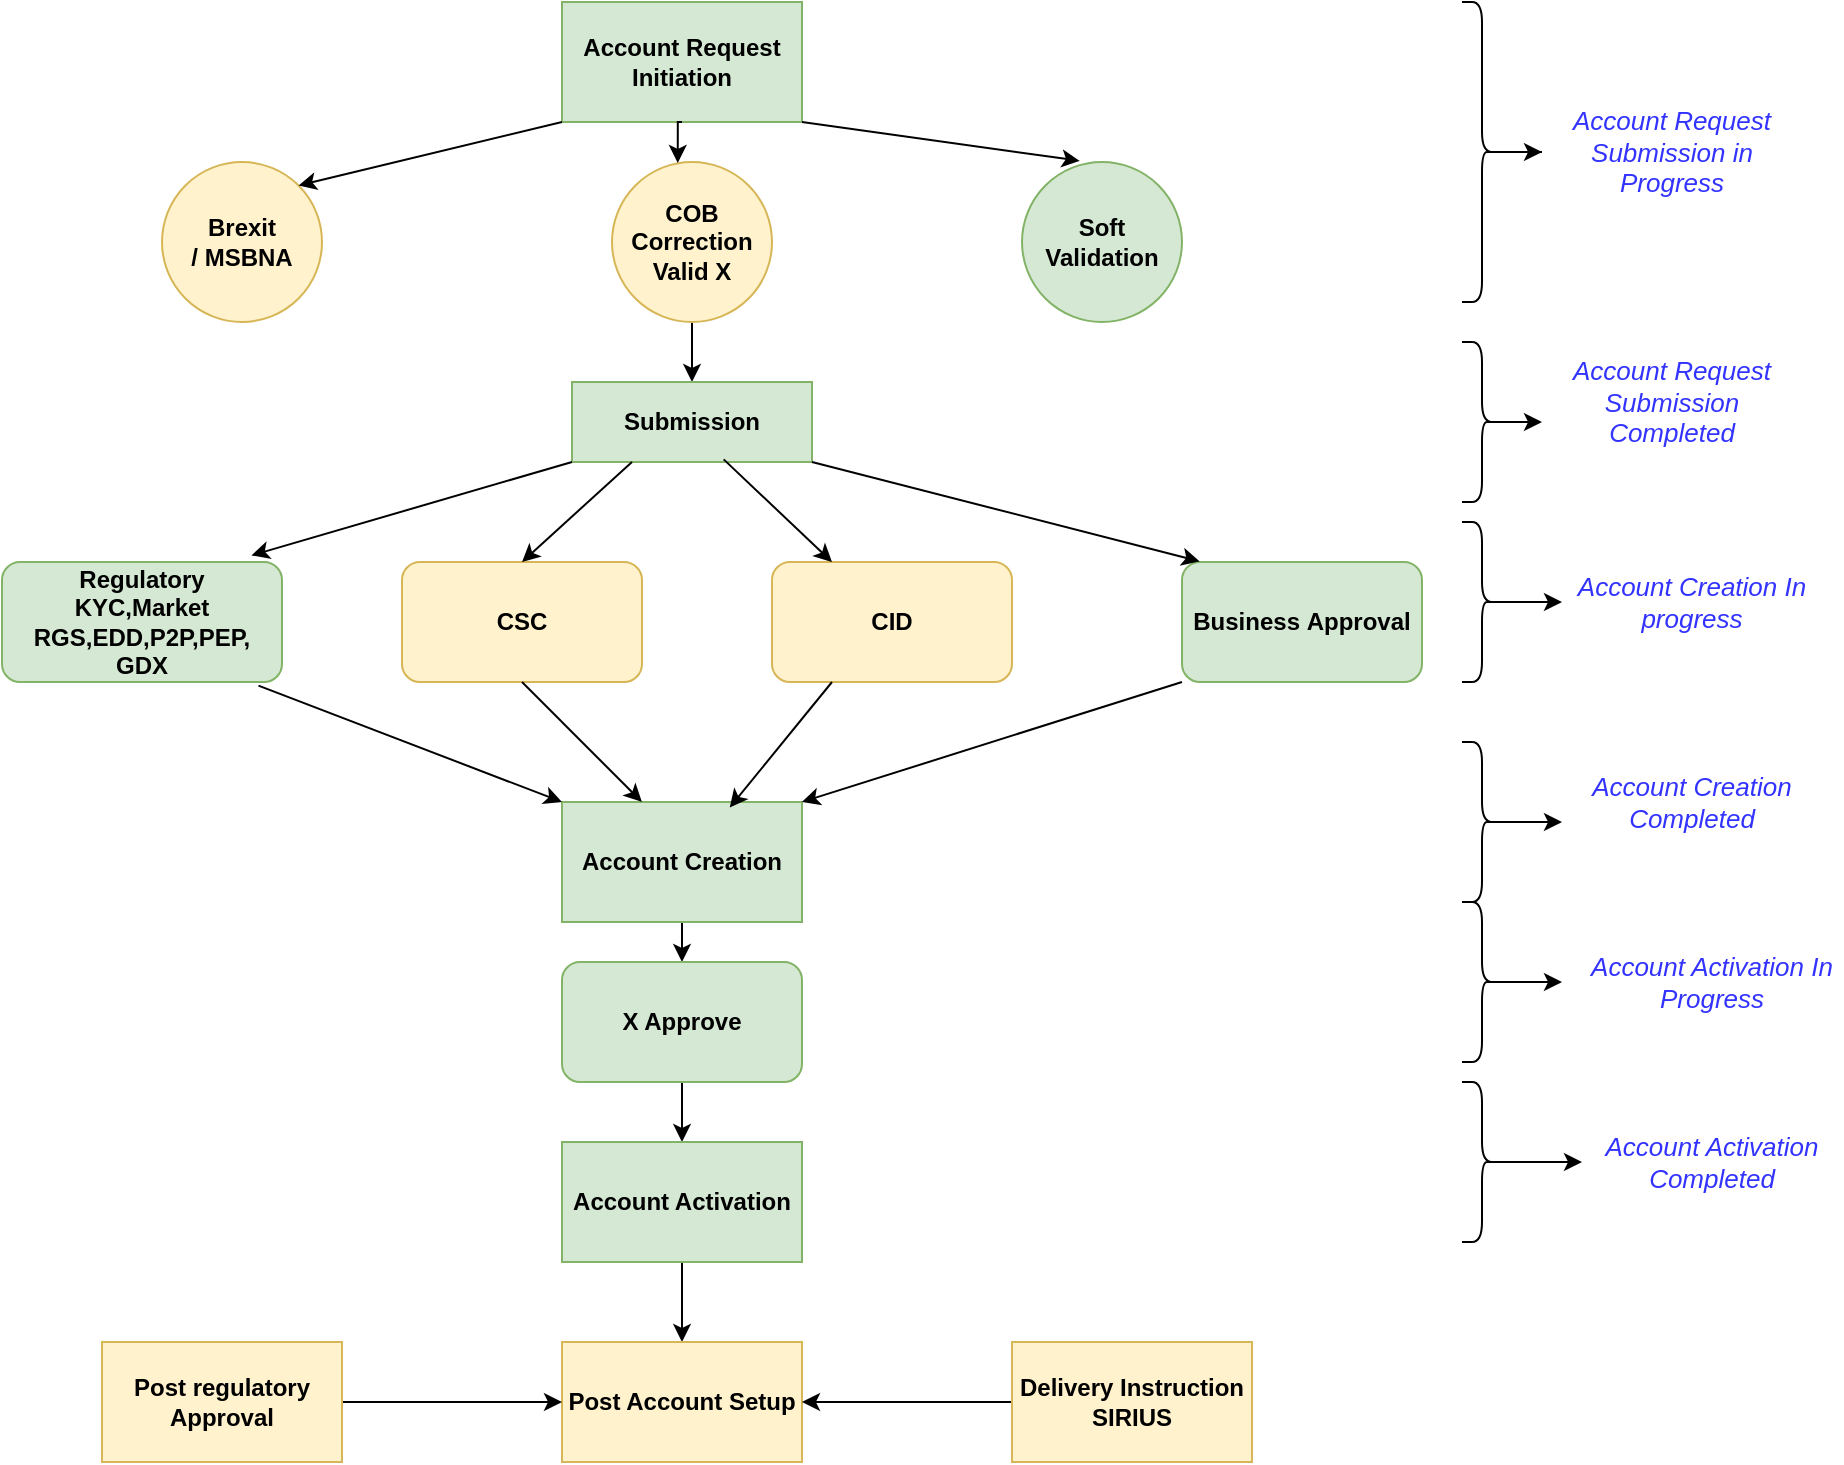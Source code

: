 <mxfile version="28.0.6">
  <diagram name="Page-1" id="AFeGkOiiY4KAVGo6Q9TR">
    <mxGraphModel dx="1340" dy="755" grid="1" gridSize="10" guides="1" tooltips="1" connect="1" arrows="1" fold="1" page="1" pageScale="1" pageWidth="1169" pageHeight="1654" math="0" shadow="0">
      <root>
        <mxCell id="0" />
        <mxCell id="1" parent="0" />
        <mxCell id="NzapMORj6mIefn-3cKjK-1" value="&lt;b&gt;Account Request Initiation&lt;/b&gt;" style="rounded=0;whiteSpace=wrap;html=1;fillColor=#d5e8d4;strokeColor=#82b366;" vertex="1" parent="1">
          <mxGeometry x="480" y="10" width="120" height="60" as="geometry" />
        </mxCell>
        <mxCell id="NzapMORj6mIefn-3cKjK-2" value="&lt;b&gt;Brexit&lt;br&gt;/ MSBNA&lt;/b&gt;" style="ellipse;whiteSpace=wrap;html=1;aspect=fixed;fillColor=#fff2cc;strokeColor=#d6b656;" vertex="1" parent="1">
          <mxGeometry x="280" y="90" width="80" height="80" as="geometry" />
        </mxCell>
        <mxCell id="NzapMORj6mIefn-3cKjK-26" style="edgeStyle=orthogonalEdgeStyle;rounded=0;orthogonalLoop=1;jettySize=auto;html=1;exitX=0.5;exitY=1;exitDx=0;exitDy=0;entryX=0.5;entryY=0;entryDx=0;entryDy=0;" edge="1" parent="1" source="NzapMORj6mIefn-3cKjK-3" target="NzapMORj6mIefn-3cKjK-5">
          <mxGeometry relative="1" as="geometry" />
        </mxCell>
        <mxCell id="NzapMORj6mIefn-3cKjK-3" value="&lt;b&gt;COB Correction&lt;/b&gt;&lt;div&gt;&lt;b&gt;Valid X&lt;/b&gt;&lt;/div&gt;" style="ellipse;whiteSpace=wrap;html=1;aspect=fixed;fillColor=#fff2cc;strokeColor=#d6b656;" vertex="1" parent="1">
          <mxGeometry x="505" y="90" width="80" height="80" as="geometry" />
        </mxCell>
        <mxCell id="NzapMORj6mIefn-3cKjK-4" value="&lt;div&gt;&lt;b&gt;&lt;br&gt;&lt;/b&gt;&lt;/div&gt;&lt;div&gt;&lt;span style=&quot;background-color: transparent; color: light-dark(rgb(0, 0, 0), rgb(255, 255, 255));&quot;&gt;&lt;b&gt;Soft&lt;/b&gt;&lt;/span&gt;&lt;/div&gt;&lt;b&gt;Validation&lt;/b&gt;&lt;div&gt;&lt;br&gt;&lt;/div&gt;" style="ellipse;whiteSpace=wrap;html=1;aspect=fixed;fillColor=#d5e8d4;strokeColor=#82b366;" vertex="1" parent="1">
          <mxGeometry x="710" y="90" width="80" height="80" as="geometry" />
        </mxCell>
        <mxCell id="NzapMORj6mIefn-3cKjK-5" value="&lt;b&gt;Submission&lt;/b&gt;" style="rounded=0;whiteSpace=wrap;html=1;fillColor=#d5e8d4;strokeColor=#82b366;" vertex="1" parent="1">
          <mxGeometry x="485" y="200" width="120" height="40" as="geometry" />
        </mxCell>
        <mxCell id="NzapMORj6mIefn-3cKjK-6" value="&lt;b&gt;Regulatory&lt;br&gt;KYC,Market RGS,EDD,P2P,PEP,&lt;br&gt;GDX&lt;/b&gt;" style="rounded=1;whiteSpace=wrap;html=1;fillColor=#d5e8d4;strokeColor=#82b366;" vertex="1" parent="1">
          <mxGeometry x="200" y="290" width="140" height="60" as="geometry" />
        </mxCell>
        <mxCell id="NzapMORj6mIefn-3cKjK-7" value="&lt;b&gt;CSC&lt;/b&gt;" style="rounded=1;whiteSpace=wrap;html=1;fillColor=#fff2cc;strokeColor=#d6b656;" vertex="1" parent="1">
          <mxGeometry x="400" y="290" width="120" height="60" as="geometry" />
        </mxCell>
        <mxCell id="NzapMORj6mIefn-3cKjK-8" value="&lt;b&gt;CID&lt;/b&gt;" style="rounded=1;whiteSpace=wrap;html=1;fillColor=#fff2cc;strokeColor=#d6b656;" vertex="1" parent="1">
          <mxGeometry x="585" y="290" width="120" height="60" as="geometry" />
        </mxCell>
        <mxCell id="NzapMORj6mIefn-3cKjK-11" value="&lt;b&gt;Business&lt;/b&gt; &lt;b&gt;Approval&lt;br&gt;&lt;/b&gt;" style="rounded=1;whiteSpace=wrap;html=1;fillColor=#d5e8d4;strokeColor=#82b366;" vertex="1" parent="1">
          <mxGeometry x="790" y="290" width="120" height="60" as="geometry" />
        </mxCell>
        <mxCell id="NzapMORj6mIefn-3cKjK-38" style="edgeStyle=orthogonalEdgeStyle;rounded=0;orthogonalLoop=1;jettySize=auto;html=1;exitX=0.5;exitY=1;exitDx=0;exitDy=0;entryX=0.5;entryY=0;entryDx=0;entryDy=0;" edge="1" parent="1" source="NzapMORj6mIefn-3cKjK-12" target="NzapMORj6mIefn-3cKjK-14">
          <mxGeometry relative="1" as="geometry" />
        </mxCell>
        <mxCell id="NzapMORj6mIefn-3cKjK-12" value="&lt;b&gt;Account Creation&lt;/b&gt;" style="rounded=0;whiteSpace=wrap;html=1;fillColor=#d5e8d4;strokeColor=#82b366;" vertex="1" parent="1">
          <mxGeometry x="480" y="410" width="120" height="60" as="geometry" />
        </mxCell>
        <mxCell id="NzapMORj6mIefn-3cKjK-39" style="edgeStyle=orthogonalEdgeStyle;rounded=0;orthogonalLoop=1;jettySize=auto;html=1;exitX=0.5;exitY=1;exitDx=0;exitDy=0;entryX=0.5;entryY=0;entryDx=0;entryDy=0;" edge="1" parent="1" source="NzapMORj6mIefn-3cKjK-14" target="NzapMORj6mIefn-3cKjK-15">
          <mxGeometry relative="1" as="geometry" />
        </mxCell>
        <mxCell id="NzapMORj6mIefn-3cKjK-14" value="&lt;b&gt;X Approve&lt;/b&gt;" style="rounded=1;whiteSpace=wrap;html=1;fillColor=#d5e8d4;strokeColor=#82b366;" vertex="1" parent="1">
          <mxGeometry x="480" y="490" width="120" height="60" as="geometry" />
        </mxCell>
        <mxCell id="NzapMORj6mIefn-3cKjK-40" style="edgeStyle=orthogonalEdgeStyle;rounded=0;orthogonalLoop=1;jettySize=auto;html=1;exitX=0.5;exitY=1;exitDx=0;exitDy=0;entryX=0.5;entryY=0;entryDx=0;entryDy=0;" edge="1" parent="1" source="NzapMORj6mIefn-3cKjK-15" target="NzapMORj6mIefn-3cKjK-16">
          <mxGeometry relative="1" as="geometry" />
        </mxCell>
        <mxCell id="NzapMORj6mIefn-3cKjK-15" value="&lt;b&gt;Account Activation&lt;/b&gt;" style="rounded=0;whiteSpace=wrap;html=1;fillColor=#d5e8d4;strokeColor=#82b366;" vertex="1" parent="1">
          <mxGeometry x="480" y="580" width="120" height="60" as="geometry" />
        </mxCell>
        <mxCell id="NzapMORj6mIefn-3cKjK-16" value="&lt;b&gt;Post Account Setup&lt;/b&gt;" style="rounded=0;whiteSpace=wrap;html=1;fillColor=#fff2cc;strokeColor=#d6b656;" vertex="1" parent="1">
          <mxGeometry x="480" y="680" width="120" height="60" as="geometry" />
        </mxCell>
        <mxCell id="NzapMORj6mIefn-3cKjK-21" style="edgeStyle=orthogonalEdgeStyle;rounded=0;orthogonalLoop=1;jettySize=auto;html=1;exitX=0.5;exitY=1;exitDx=0;exitDy=0;entryX=0.411;entryY=0.006;entryDx=0;entryDy=0;entryPerimeter=0;" edge="1" parent="1" source="NzapMORj6mIefn-3cKjK-1" target="NzapMORj6mIefn-3cKjK-3">
          <mxGeometry relative="1" as="geometry" />
        </mxCell>
        <mxCell id="NzapMORj6mIefn-3cKjK-23" value="" style="endArrow=classic;html=1;rounded=0;exitX=1;exitY=1;exitDx=0;exitDy=0;entryX=0.361;entryY=-0.007;entryDx=0;entryDy=0;entryPerimeter=0;" edge="1" parent="1" source="NzapMORj6mIefn-3cKjK-1" target="NzapMORj6mIefn-3cKjK-4">
          <mxGeometry width="50" height="50" relative="1" as="geometry">
            <mxPoint x="560" y="280" as="sourcePoint" />
            <mxPoint x="610" y="230" as="targetPoint" />
          </mxGeometry>
        </mxCell>
        <mxCell id="NzapMORj6mIefn-3cKjK-25" value="" style="endArrow=classic;html=1;rounded=0;exitX=0;exitY=1;exitDx=0;exitDy=0;entryX=1;entryY=0;entryDx=0;entryDy=0;" edge="1" parent="1" source="NzapMORj6mIefn-3cKjK-1" target="NzapMORj6mIefn-3cKjK-2">
          <mxGeometry width="50" height="50" relative="1" as="geometry">
            <mxPoint x="560" y="280" as="sourcePoint" />
            <mxPoint x="610" y="230" as="targetPoint" />
          </mxGeometry>
        </mxCell>
        <mxCell id="NzapMORj6mIefn-3cKjK-28" value="" style="endArrow=classic;html=1;rounded=0;exitX=0;exitY=1;exitDx=0;exitDy=0;entryX=0.891;entryY=-0.055;entryDx=0;entryDy=0;entryPerimeter=0;" edge="1" parent="1" source="NzapMORj6mIefn-3cKjK-5" target="NzapMORj6mIefn-3cKjK-6">
          <mxGeometry width="50" height="50" relative="1" as="geometry">
            <mxPoint x="560" y="340" as="sourcePoint" />
            <mxPoint x="610" y="290" as="targetPoint" />
          </mxGeometry>
        </mxCell>
        <mxCell id="NzapMORj6mIefn-3cKjK-29" value="" style="endArrow=classic;html=1;rounded=0;exitX=0.25;exitY=1;exitDx=0;exitDy=0;entryX=0.5;entryY=0;entryDx=0;entryDy=0;" edge="1" parent="1" source="NzapMORj6mIefn-3cKjK-5" target="NzapMORj6mIefn-3cKjK-7">
          <mxGeometry width="50" height="50" relative="1" as="geometry">
            <mxPoint x="560" y="340" as="sourcePoint" />
            <mxPoint x="610" y="290" as="targetPoint" />
          </mxGeometry>
        </mxCell>
        <mxCell id="NzapMORj6mIefn-3cKjK-31" value="" style="endArrow=classic;html=1;rounded=0;exitX=0.632;exitY=0.967;exitDx=0;exitDy=0;exitPerimeter=0;entryX=0.25;entryY=0;entryDx=0;entryDy=0;" edge="1" parent="1" source="NzapMORj6mIefn-3cKjK-5" target="NzapMORj6mIefn-3cKjK-8">
          <mxGeometry width="50" height="50" relative="1" as="geometry">
            <mxPoint x="560" y="340" as="sourcePoint" />
            <mxPoint x="610" y="290" as="targetPoint" />
          </mxGeometry>
        </mxCell>
        <mxCell id="NzapMORj6mIefn-3cKjK-32" value="" style="endArrow=classic;html=1;rounded=0;exitX=1;exitY=1;exitDx=0;exitDy=0;entryX=0.074;entryY=-0.005;entryDx=0;entryDy=0;entryPerimeter=0;" edge="1" parent="1" source="NzapMORj6mIefn-3cKjK-5" target="NzapMORj6mIefn-3cKjK-11">
          <mxGeometry width="50" height="50" relative="1" as="geometry">
            <mxPoint x="560" y="340" as="sourcePoint" />
            <mxPoint x="610" y="290" as="targetPoint" />
          </mxGeometry>
        </mxCell>
        <mxCell id="NzapMORj6mIefn-3cKjK-34" value="" style="endArrow=classic;html=1;rounded=0;exitX=0.916;exitY=1.03;exitDx=0;exitDy=0;exitPerimeter=0;entryX=0;entryY=0;entryDx=0;entryDy=0;" edge="1" parent="1" source="NzapMORj6mIefn-3cKjK-6" target="NzapMORj6mIefn-3cKjK-12">
          <mxGeometry width="50" height="50" relative="1" as="geometry">
            <mxPoint x="560" y="440" as="sourcePoint" />
            <mxPoint x="610" y="390" as="targetPoint" />
          </mxGeometry>
        </mxCell>
        <mxCell id="NzapMORj6mIefn-3cKjK-35" value="" style="endArrow=classic;html=1;rounded=0;exitX=0.5;exitY=1;exitDx=0;exitDy=0;entryX=0.333;entryY=0;entryDx=0;entryDy=0;entryPerimeter=0;" edge="1" parent="1" source="NzapMORj6mIefn-3cKjK-7" target="NzapMORj6mIefn-3cKjK-12">
          <mxGeometry width="50" height="50" relative="1" as="geometry">
            <mxPoint x="560" y="440" as="sourcePoint" />
            <mxPoint x="610" y="390" as="targetPoint" />
          </mxGeometry>
        </mxCell>
        <mxCell id="NzapMORj6mIefn-3cKjK-36" value="" style="endArrow=classic;html=1;rounded=0;exitX=0.25;exitY=1;exitDx=0;exitDy=0;entryX=0.699;entryY=0.046;entryDx=0;entryDy=0;entryPerimeter=0;" edge="1" parent="1" source="NzapMORj6mIefn-3cKjK-8" target="NzapMORj6mIefn-3cKjK-12">
          <mxGeometry width="50" height="50" relative="1" as="geometry">
            <mxPoint x="560" y="440" as="sourcePoint" />
            <mxPoint x="610" y="390" as="targetPoint" />
          </mxGeometry>
        </mxCell>
        <mxCell id="NzapMORj6mIefn-3cKjK-37" value="" style="endArrow=classic;html=1;rounded=0;exitX=0;exitY=1;exitDx=0;exitDy=0;entryX=1;entryY=0;entryDx=0;entryDy=0;" edge="1" parent="1" source="NzapMORj6mIefn-3cKjK-11" target="NzapMORj6mIefn-3cKjK-12">
          <mxGeometry width="50" height="50" relative="1" as="geometry">
            <mxPoint x="560" y="440" as="sourcePoint" />
            <mxPoint x="610" y="390" as="targetPoint" />
          </mxGeometry>
        </mxCell>
        <mxCell id="NzapMORj6mIefn-3cKjK-55" style="edgeStyle=orthogonalEdgeStyle;rounded=0;orthogonalLoop=1;jettySize=auto;html=1;exitX=0.1;exitY=0.5;exitDx=0;exitDy=0;exitPerimeter=0;" edge="1" parent="1" source="NzapMORj6mIefn-3cKjK-42" target="NzapMORj6mIefn-3cKjK-48">
          <mxGeometry relative="1" as="geometry" />
        </mxCell>
        <mxCell id="NzapMORj6mIefn-3cKjK-42" value="" style="shape=curlyBracket;whiteSpace=wrap;html=1;rounded=1;flipH=1;labelPosition=right;verticalLabelPosition=middle;align=left;verticalAlign=middle;" vertex="1" parent="1">
          <mxGeometry x="930" y="10" width="20" height="150" as="geometry" />
        </mxCell>
        <mxCell id="NzapMORj6mIefn-3cKjK-56" style="edgeStyle=orthogonalEdgeStyle;rounded=0;orthogonalLoop=1;jettySize=auto;html=1;exitX=0.1;exitY=0.5;exitDx=0;exitDy=0;exitPerimeter=0;entryX=0;entryY=0.75;entryDx=0;entryDy=0;" edge="1" parent="1" source="NzapMORj6mIefn-3cKjK-43" target="NzapMORj6mIefn-3cKjK-50">
          <mxGeometry relative="1" as="geometry" />
        </mxCell>
        <mxCell id="NzapMORj6mIefn-3cKjK-43" value="" style="shape=curlyBracket;whiteSpace=wrap;html=1;rounded=1;flipH=1;labelPosition=right;verticalLabelPosition=middle;align=left;verticalAlign=middle;" vertex="1" parent="1">
          <mxGeometry x="930" y="180" width="20" height="80" as="geometry" />
        </mxCell>
        <mxCell id="NzapMORj6mIefn-3cKjK-57" style="edgeStyle=orthogonalEdgeStyle;rounded=0;orthogonalLoop=1;jettySize=auto;html=1;exitX=0.1;exitY=0.5;exitDx=0;exitDy=0;exitPerimeter=0;entryX=0;entryY=0.5;entryDx=0;entryDy=0;" edge="1" parent="1" source="NzapMORj6mIefn-3cKjK-44" target="NzapMORj6mIefn-3cKjK-51">
          <mxGeometry relative="1" as="geometry" />
        </mxCell>
        <mxCell id="NzapMORj6mIefn-3cKjK-44" value="" style="shape=curlyBracket;whiteSpace=wrap;html=1;rounded=1;flipH=1;labelPosition=right;verticalLabelPosition=middle;align=left;verticalAlign=middle;" vertex="1" parent="1">
          <mxGeometry x="930" y="270" width="20" height="80" as="geometry" />
        </mxCell>
        <mxCell id="NzapMORj6mIefn-3cKjK-58" style="edgeStyle=orthogonalEdgeStyle;rounded=0;orthogonalLoop=1;jettySize=auto;html=1;exitX=0.1;exitY=0.5;exitDx=0;exitDy=0;exitPerimeter=0;entryX=0;entryY=0.75;entryDx=0;entryDy=0;" edge="1" parent="1" source="NzapMORj6mIefn-3cKjK-45" target="NzapMORj6mIefn-3cKjK-52">
          <mxGeometry relative="1" as="geometry" />
        </mxCell>
        <mxCell id="NzapMORj6mIefn-3cKjK-45" value="" style="shape=curlyBracket;whiteSpace=wrap;html=1;rounded=1;flipH=1;labelPosition=right;verticalLabelPosition=middle;align=left;verticalAlign=middle;size=0.5;" vertex="1" parent="1">
          <mxGeometry x="930" y="380" width="20" height="80" as="geometry" />
        </mxCell>
        <mxCell id="NzapMORj6mIefn-3cKjK-59" style="edgeStyle=orthogonalEdgeStyle;rounded=0;orthogonalLoop=1;jettySize=auto;html=1;exitX=0.1;exitY=0.5;exitDx=0;exitDy=0;exitPerimeter=0;" edge="1" parent="1" source="NzapMORj6mIefn-3cKjK-46">
          <mxGeometry relative="1" as="geometry">
            <mxPoint x="980" y="500.294" as="targetPoint" />
          </mxGeometry>
        </mxCell>
        <mxCell id="NzapMORj6mIefn-3cKjK-46" value="" style="shape=curlyBracket;whiteSpace=wrap;html=1;rounded=1;flipH=1;labelPosition=right;verticalLabelPosition=middle;align=left;verticalAlign=middle;size=0.5;" vertex="1" parent="1">
          <mxGeometry x="930" y="460" width="20" height="80" as="geometry" />
        </mxCell>
        <mxCell id="NzapMORj6mIefn-3cKjK-60" style="edgeStyle=orthogonalEdgeStyle;rounded=0;orthogonalLoop=1;jettySize=auto;html=1;exitX=0.1;exitY=0.5;exitDx=0;exitDy=0;exitPerimeter=0;entryX=0;entryY=0.5;entryDx=0;entryDy=0;" edge="1" parent="1" source="NzapMORj6mIefn-3cKjK-47" target="NzapMORj6mIefn-3cKjK-54">
          <mxGeometry relative="1" as="geometry" />
        </mxCell>
        <mxCell id="NzapMORj6mIefn-3cKjK-47" value="" style="shape=curlyBracket;whiteSpace=wrap;html=1;rounded=1;flipH=1;labelPosition=right;verticalLabelPosition=middle;align=left;verticalAlign=middle;size=0.5;" vertex="1" parent="1">
          <mxGeometry x="930" y="550" width="20" height="80" as="geometry" />
        </mxCell>
        <mxCell id="NzapMORj6mIefn-3cKjK-48" value="&lt;font style=&quot;font-size: 13px; color: rgb(51, 51, 255);&quot;&gt;&lt;i&gt;Account Request Submission in Progress&lt;/i&gt;&lt;/font&gt;" style="text;html=1;align=center;verticalAlign=middle;whiteSpace=wrap;rounded=0;" vertex="1" parent="1">
          <mxGeometry x="970" y="65" width="130" height="40" as="geometry" />
        </mxCell>
        <mxCell id="NzapMORj6mIefn-3cKjK-50" value="&lt;font style=&quot;font-size: 13px; color: rgb(51, 51, 255);&quot;&gt;&lt;i&gt;Account Request Submission Completed&lt;/i&gt;&lt;/font&gt;" style="text;html=1;align=center;verticalAlign=middle;whiteSpace=wrap;rounded=0;" vertex="1" parent="1">
          <mxGeometry x="970" y="190" width="130" height="40" as="geometry" />
        </mxCell>
        <mxCell id="NzapMORj6mIefn-3cKjK-51" value="&lt;font style=&quot;font-size: 13px; color: rgb(51, 51, 255);&quot;&gt;&lt;i&gt;Account Creation In progress&lt;/i&gt;&lt;/font&gt;" style="text;html=1;align=center;verticalAlign=middle;whiteSpace=wrap;rounded=0;" vertex="1" parent="1">
          <mxGeometry x="980" y="290" width="130" height="40" as="geometry" />
        </mxCell>
        <mxCell id="NzapMORj6mIefn-3cKjK-52" value="&lt;font style=&quot;font-size: 13px; color: rgb(51, 51, 255);&quot;&gt;&lt;i&gt;Account Creation Completed&lt;/i&gt;&lt;/font&gt;" style="text;html=1;align=center;verticalAlign=middle;whiteSpace=wrap;rounded=0;" vertex="1" parent="1">
          <mxGeometry x="980" y="390" width="130" height="40" as="geometry" />
        </mxCell>
        <mxCell id="NzapMORj6mIefn-3cKjK-53" value="&lt;font style=&quot;font-size: 13px; color: rgb(51, 51, 255);&quot;&gt;&lt;i&gt;Account Activation In Progress&lt;/i&gt;&lt;/font&gt;" style="text;html=1;align=center;verticalAlign=middle;whiteSpace=wrap;rounded=0;" vertex="1" parent="1">
          <mxGeometry x="990" y="480" width="130" height="40" as="geometry" />
        </mxCell>
        <mxCell id="NzapMORj6mIefn-3cKjK-54" value="&lt;font style=&quot;font-size: 13px; color: rgb(51, 51, 255);&quot;&gt;&lt;i style=&quot;&quot;&gt;Account Activation Completed&lt;/i&gt;&lt;/font&gt;" style="text;html=1;align=center;verticalAlign=middle;whiteSpace=wrap;rounded=0;" vertex="1" parent="1">
          <mxGeometry x="990" y="570" width="130" height="40" as="geometry" />
        </mxCell>
        <mxCell id="NzapMORj6mIefn-3cKjK-65" style="edgeStyle=orthogonalEdgeStyle;rounded=0;orthogonalLoop=1;jettySize=auto;html=1;exitX=1;exitY=0.5;exitDx=0;exitDy=0;entryX=0;entryY=0.5;entryDx=0;entryDy=0;" edge="1" parent="1" source="NzapMORj6mIefn-3cKjK-62" target="NzapMORj6mIefn-3cKjK-16">
          <mxGeometry relative="1" as="geometry" />
        </mxCell>
        <mxCell id="NzapMORj6mIefn-3cKjK-62" value="&lt;b&gt;Post regulatory Approval&lt;br&gt;&lt;/b&gt;" style="rounded=0;whiteSpace=wrap;html=1;fillColor=#fff2cc;strokeColor=#d6b656;" vertex="1" parent="1">
          <mxGeometry x="250" y="680" width="120" height="60" as="geometry" />
        </mxCell>
        <mxCell id="NzapMORj6mIefn-3cKjK-66" style="edgeStyle=orthogonalEdgeStyle;rounded=0;orthogonalLoop=1;jettySize=auto;html=1;exitX=0;exitY=0.5;exitDx=0;exitDy=0;entryX=1;entryY=0.5;entryDx=0;entryDy=0;" edge="1" parent="1" source="NzapMORj6mIefn-3cKjK-63" target="NzapMORj6mIefn-3cKjK-16">
          <mxGeometry relative="1" as="geometry" />
        </mxCell>
        <mxCell id="NzapMORj6mIefn-3cKjK-63" value="&lt;b&gt;Delivery Instruction SIRIUS&lt;/b&gt;" style="rounded=0;whiteSpace=wrap;html=1;fillColor=#fff2cc;strokeColor=#d6b656;" vertex="1" parent="1">
          <mxGeometry x="705" y="680" width="120" height="60" as="geometry" />
        </mxCell>
      </root>
    </mxGraphModel>
  </diagram>
</mxfile>
